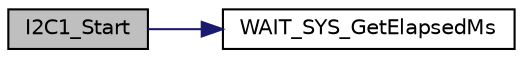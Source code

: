 digraph "I2C1_Start"
{
 // LATEX_PDF_SIZE
  edge [fontname="Helvetica",fontsize="10",labelfontname="Helvetica",labelfontsize="10"];
  node [fontname="Helvetica",fontsize="10",shape=record];
  rankdir="LR";
  Node1 [label="I2C1_Start",height=0.2,width=0.4,color="black", fillcolor="grey75", style="filled", fontcolor="black",tooltip="Start a transmission in I2C1 interface (read or write)."];
  Node1 -> Node2 [color="midnightblue",fontsize="10",style="solid",fontname="Helvetica"];
  Node2 [label="WAIT_SYS_GetElapsedMs",height=0.2,width=0.4,color="black", fillcolor="white", style="filled",URL="$df/d7c/group__WAIT__Public__Functions.html#ga5e5c85a7080aee13a6c0e839c3b6b4a2",tooltip="Get difference in milliseconds from parameter."];
}
